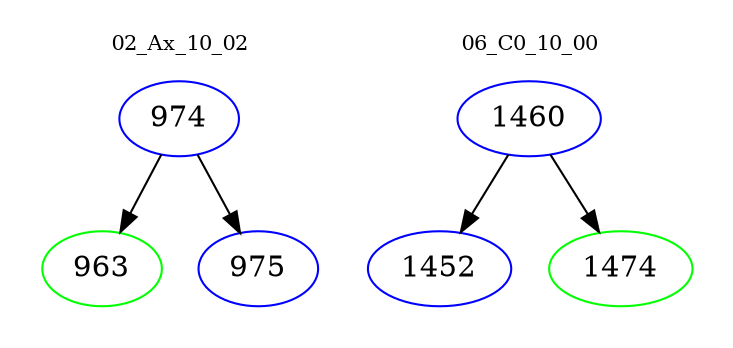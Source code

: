 digraph{
subgraph cluster_0 {
color = white
label = "02_Ax_10_02";
fontsize=10;
T0_974 [label="974", color="blue"]
T0_974 -> T0_963 [color="black"]
T0_963 [label="963", color="green"]
T0_974 -> T0_975 [color="black"]
T0_975 [label="975", color="blue"]
}
subgraph cluster_1 {
color = white
label = "06_C0_10_00";
fontsize=10;
T1_1460 [label="1460", color="blue"]
T1_1460 -> T1_1452 [color="black"]
T1_1452 [label="1452", color="blue"]
T1_1460 -> T1_1474 [color="black"]
T1_1474 [label="1474", color="green"]
}
}
